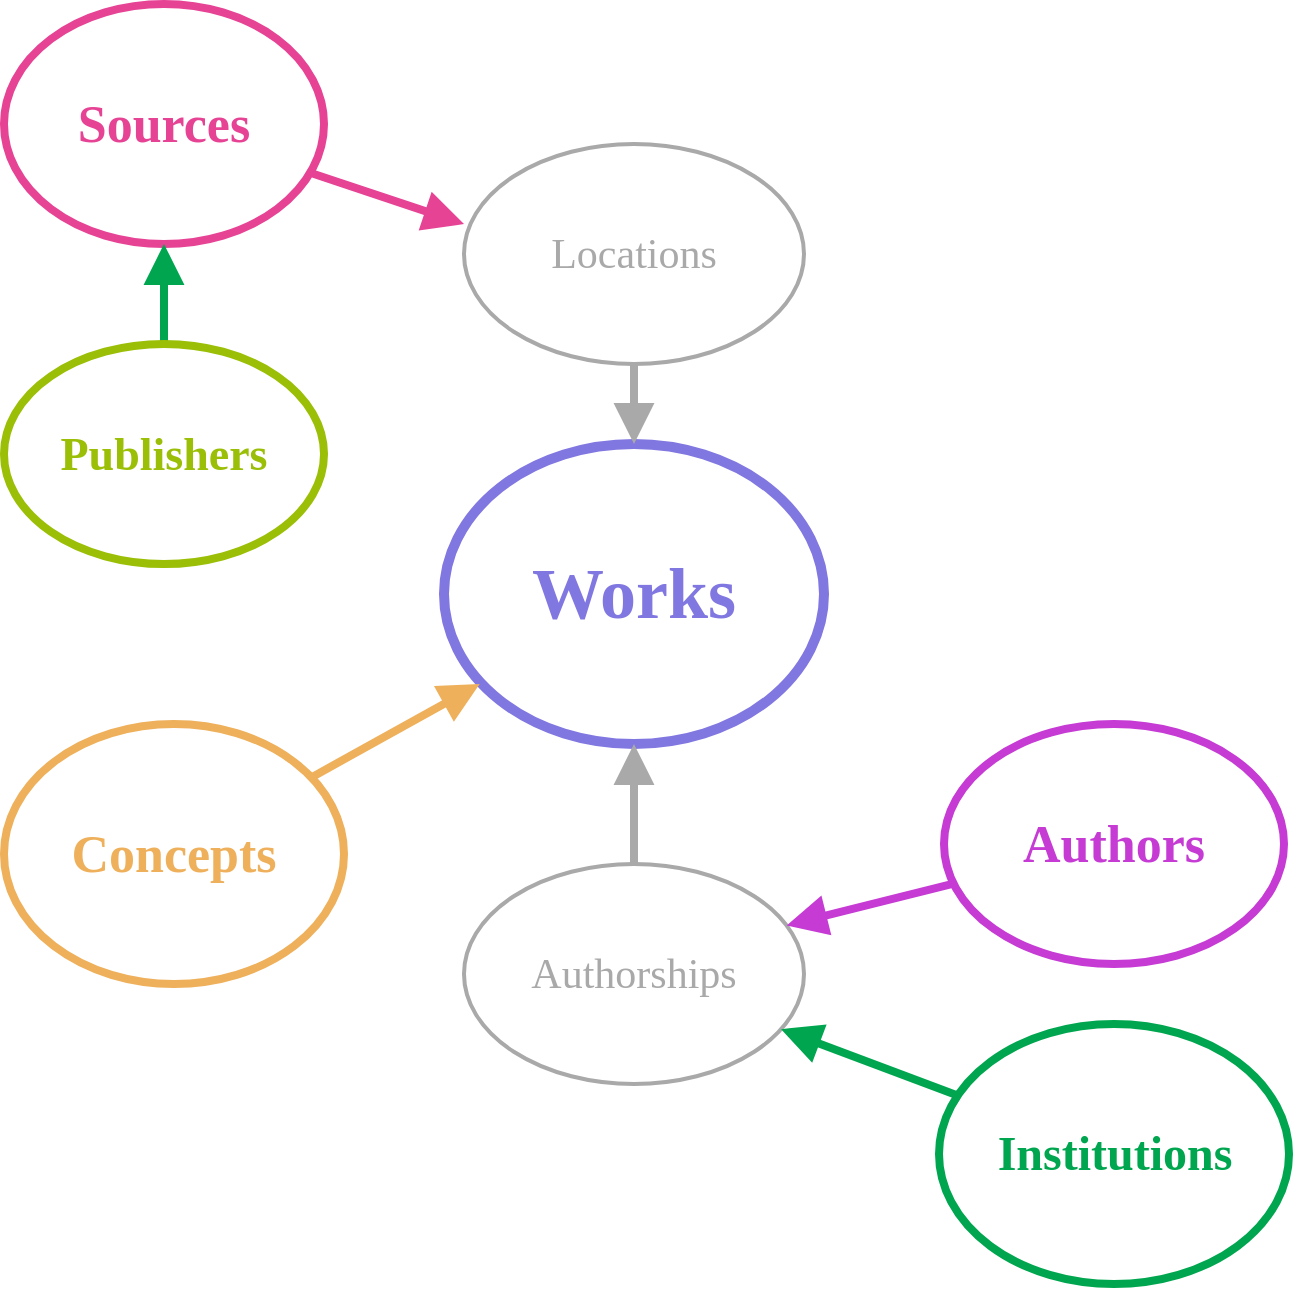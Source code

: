 <mxfile>
    <diagram id="rmAoNv0wJXanQEmWYZtV" name="Page-1">
        <mxGraphModel dx="1770" dy="1133" grid="1" gridSize="10" guides="1" tooltips="1" connect="1" arrows="1" fold="1" page="1" pageScale="1" pageWidth="850" pageHeight="1100" background="#FFFFFF" math="0" shadow="0">
            <root>
                <mxCell id="0"/>
                <mxCell id="1" parent="0"/>
                <mxCell id="2" value="&lt;h1&gt;&lt;font size=&quot;1&quot; color=&quot;#8077e0&quot; face=&quot;Rock Salt&quot; data-font-src=&quot;https://fonts.googleapis.com/css?family=Rock+Salt&quot; style=&quot;&quot;&gt;&lt;b style=&quot;font-size: 36px;&quot;&gt;Works&lt;/b&gt;&lt;/font&gt;&lt;/h1&gt;" style="ellipse;whiteSpace=wrap;html=1;strokeWidth=5;strokeColor=#8077e0;" parent="1" vertex="1">
                    <mxGeometry x="330" y="490" width="190" height="150" as="geometry"/>
                </mxCell>
                <mxCell id="16" style="edgeStyle=none;html=1;entryX=0.094;entryY=0.8;entryDx=0;entryDy=0;fontColor=#A9A9A9;strokeColor=#EEB05B;rounded=1;endArrow=block;endFill=1;endSize=10;strokeWidth=4;entryPerimeter=0;" edge="1" parent="1" source="3" target="2">
                    <mxGeometry relative="1" as="geometry"/>
                </mxCell>
                <mxCell id="3" value="&lt;font face=&quot;Rock Salt&quot; data-font-src=&quot;https://fonts.googleapis.com/css?family=Rock+Salt&quot; style=&quot;&quot;&gt;&lt;font size=&quot;1&quot; color=&quot;#eeb05b&quot; style=&quot;&quot;&gt;&lt;b style=&quot;font-size: 26px;&quot;&gt;Concepts&lt;/b&gt;&lt;/font&gt;&lt;br&gt;&lt;/font&gt;" style="ellipse;whiteSpace=wrap;html=1;strokeColor=#eeb05b;strokeWidth=4;" parent="1" vertex="1">
                    <mxGeometry x="110" y="630" width="170" height="130" as="geometry"/>
                </mxCell>
                <mxCell id="20" style="edgeStyle=none;rounded=1;html=1;entryX=0.5;entryY=1;entryDx=0;entryDy=0;strokeColor=#A9A9A9;strokeWidth=4;fontColor=#A9A9A9;endArrow=block;endFill=1;endSize=10;" edge="1" parent="1" source="8" target="2">
                    <mxGeometry relative="1" as="geometry"/>
                </mxCell>
                <mxCell id="8" value="&lt;font face=&quot;Rock Salt&quot; data-font-src=&quot;https://fonts.googleapis.com/css?family=Rock+Salt&quot; style=&quot;&quot;&gt;&lt;font color=&quot;#a9a9a9&quot; style=&quot;font-size: 21px;&quot;&gt;Authorships&lt;/font&gt;&lt;br&gt;&lt;/font&gt;" style="ellipse;whiteSpace=wrap;html=1;strokeColor=#a9a9a9;strokeWidth=2;" parent="1" vertex="1">
                    <mxGeometry x="340" y="700" width="170" height="110" as="geometry"/>
                </mxCell>
                <mxCell id="21" style="edgeStyle=none;rounded=1;html=1;entryX=0.949;entryY=0.279;entryDx=0;entryDy=0;entryPerimeter=0;strokeColor=#C53BD4;strokeWidth=4;fontColor=#A9A9A9;endArrow=block;endFill=1;endSize=10;" edge="1" parent="1" source="9" target="8">
                    <mxGeometry relative="1" as="geometry"/>
                </mxCell>
                <mxCell id="9" value="&lt;font face=&quot;Rock Salt&quot; data-font-src=&quot;https://fonts.googleapis.com/css?family=Rock+Salt&quot; style=&quot;&quot;&gt;&lt;font size=&quot;1&quot; color=&quot;#c53bd4&quot; style=&quot;&quot;&gt;&lt;b style=&quot;font-size: 26px;&quot;&gt;Authors&lt;/b&gt;&lt;/font&gt;&lt;br&gt;&lt;/font&gt;" style="ellipse;whiteSpace=wrap;html=1;strokeWidth=4;strokeColor=#c53bd4;" parent="1" vertex="1">
                    <mxGeometry x="580" y="630" width="170" height="120" as="geometry"/>
                </mxCell>
                <mxCell id="22" style="edgeStyle=none;rounded=1;html=1;strokeColor=#00A64F;strokeWidth=4;fontColor=#A9A9A9;endArrow=block;endFill=1;endSize=10;" edge="1" parent="1" source="10" target="8">
                    <mxGeometry relative="1" as="geometry"/>
                </mxCell>
                <mxCell id="10" value="&lt;font face=&quot;Rock Salt&quot; data-font-src=&quot;https://fonts.googleapis.com/css?family=Rock+Salt&quot; style=&quot;&quot;&gt;&lt;font size=&quot;1&quot; color=&quot;#00a64f&quot; style=&quot;&quot;&gt;&lt;b style=&quot;font-size: 24px;&quot;&gt;Institutions&lt;/b&gt;&lt;/font&gt;&lt;br&gt;&lt;/font&gt;" style="ellipse;whiteSpace=wrap;html=1;strokeWidth=4;strokeColor=#00a64f;" parent="1" vertex="1">
                    <mxGeometry x="577.5" y="780" width="175" height="130" as="geometry"/>
                </mxCell>
                <mxCell id="17" style="edgeStyle=none;rounded=1;html=1;strokeColor=#E64395;strokeWidth=4;fontColor=#A9A9A9;endArrow=block;endFill=1;endSize=10;entryX=0;entryY=0.364;entryDx=0;entryDy=0;entryPerimeter=0;" edge="1" parent="1" source="11" target="18">
                    <mxGeometry relative="1" as="geometry">
                        <mxPoint x="360" y="510" as="targetPoint"/>
                    </mxGeometry>
                </mxCell>
                <mxCell id="11" value="&lt;font face=&quot;Rock Salt&quot; data-font-src=&quot;https://fonts.googleapis.com/css?family=Rock+Salt&quot; style=&quot;&quot;&gt;&lt;font size=&quot;1&quot; color=&quot;#e64395&quot; style=&quot;&quot;&gt;&lt;b style=&quot;font-size: 26px;&quot;&gt;Sources&lt;/b&gt;&lt;/font&gt;&lt;br&gt;&lt;/font&gt;" style="ellipse;whiteSpace=wrap;html=1;strokeWidth=4;strokeColor=#e64395;" parent="1" vertex="1">
                    <mxGeometry x="110" y="270" width="160" height="120" as="geometry"/>
                </mxCell>
                <mxCell id="19" style="edgeStyle=none;rounded=1;html=1;entryX=0.5;entryY=0;entryDx=0;entryDy=0;strokeColor=#A9A9A9;strokeWidth=4;fontColor=#A9A9A9;endArrow=block;endFill=1;endSize=10;" edge="1" parent="1" source="18" target="2">
                    <mxGeometry relative="1" as="geometry"/>
                </mxCell>
                <mxCell id="18" value="&lt;font face=&quot;Rock Salt&quot; data-font-src=&quot;https://fonts.googleapis.com/css?family=Rock+Salt&quot; style=&quot;&quot;&gt;&lt;font color=&quot;#a9a9a9&quot; style=&quot;font-size: 21px;&quot;&gt;Locations&lt;/font&gt;&lt;br&gt;&lt;/font&gt;" style="ellipse;whiteSpace=wrap;html=1;strokeColor=#a9a9a9;strokeWidth=2;" vertex="1" parent="1">
                    <mxGeometry x="340" y="340" width="170" height="110" as="geometry"/>
                </mxCell>
                <mxCell id="24" style="edgeStyle=none;rounded=1;html=1;strokeColor=#00A64F;strokeWidth=4;fontSize=21;fontColor=#9ABF06;endArrow=block;endFill=1;endSize=10;" edge="1" parent="1" source="23" target="11">
                    <mxGeometry relative="1" as="geometry"/>
                </mxCell>
                <mxCell id="23" value="&lt;font face=&quot;Rock Salt&quot; data-font-src=&quot;https://fonts.googleapis.com/css?family=Rock+Salt&quot; style=&quot;&quot;&gt;&lt;font color=&quot;#9abf06&quot; size=&quot;1&quot; style=&quot;&quot;&gt;&lt;b style=&quot;font-size: 23px;&quot;&gt;Publishers&lt;/b&gt;&lt;/font&gt;&lt;br&gt;&lt;/font&gt;" style="ellipse;whiteSpace=wrap;html=1;strokeWidth=4;strokeColor=#9ABF06;" vertex="1" parent="1">
                    <mxGeometry x="110" y="440" width="160" height="110" as="geometry"/>
                </mxCell>
            </root>
        </mxGraphModel>
    </diagram>
</mxfile>